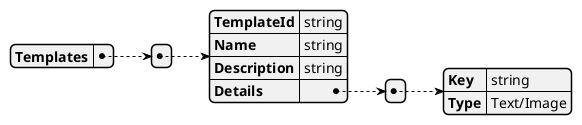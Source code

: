 @startjson
{
    "Templates": [
        {
            "TemplateId": "string",
            "Name": "string",
            "Description": "string",
            "Details": [
                {
                    "Key": "string",
                    "Type": "Text/Image"
                }
            ]              
        }
    ]
}
@endjson
